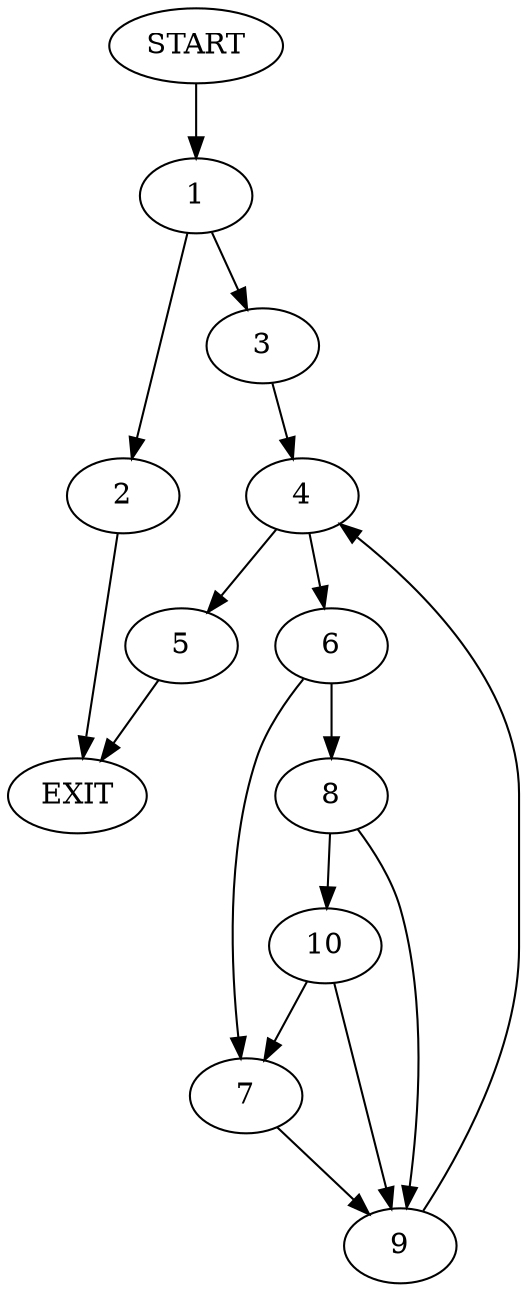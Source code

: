 digraph {
0 [label="START"]
11 [label="EXIT"]
0 -> 1
1 -> 2
1 -> 3
3 -> 4
2 -> 11
4 -> 5
4 -> 6
5 -> 11
6 -> 7
6 -> 8
8 -> 9
8 -> 10
7 -> 9
10 -> 7
10 -> 9
9 -> 4
}
